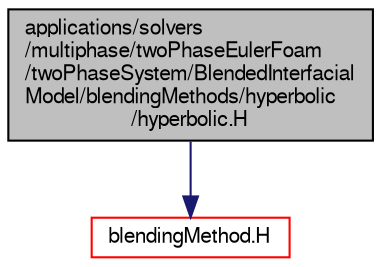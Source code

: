 digraph "applications/solvers/multiphase/twoPhaseEulerFoam/twoPhaseSystem/BlendedInterfacialModel/blendingMethods/hyperbolic/hyperbolic.H"
{
  bgcolor="transparent";
  edge [fontname="FreeSans",fontsize="10",labelfontname="FreeSans",labelfontsize="10"];
  node [fontname="FreeSans",fontsize="10",shape=record];
  Node1 [label="applications/solvers\l/multiphase/twoPhaseEulerFoam\l/twoPhaseSystem/BlendedInterfacial\lModel/blendingMethods/hyperbolic\l/hyperbolic.H",height=0.2,width=0.4,color="black", fillcolor="grey75", style="filled" fontcolor="black"];
  Node1 -> Node2 [color="midnightblue",fontsize="10",style="solid",fontname="FreeSans"];
  Node2 [label="blendingMethod.H",height=0.2,width=0.4,color="red",URL="$a03452.html"];
}
